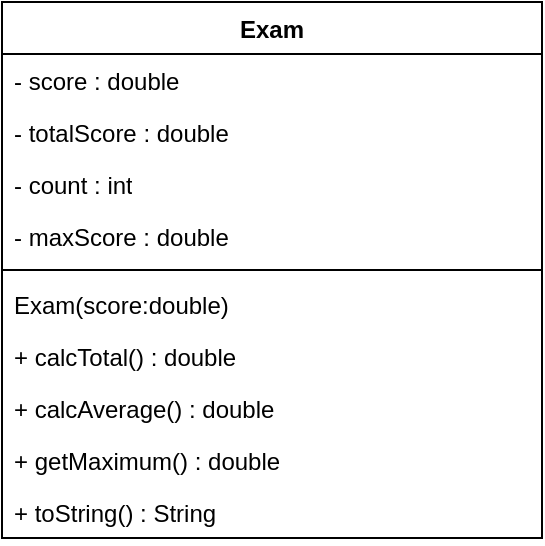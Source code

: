 <mxfile version="23.1.2" type="github">
  <diagram name="Page-1" id="X6f0lAONzFImJD_cy4-P">
    <mxGraphModel dx="678" dy="400" grid="1" gridSize="10" guides="1" tooltips="1" connect="1" arrows="1" fold="1" page="1" pageScale="1" pageWidth="2339" pageHeight="3300" math="0" shadow="0">
      <root>
        <mxCell id="0" />
        <mxCell id="1" parent="0" />
        <mxCell id="SxtS5o3mkZ-5G8qNDR3Y-7" value="Exam" style="swimlane;fontStyle=1;align=center;verticalAlign=top;childLayout=stackLayout;horizontal=1;startSize=26;horizontalStack=0;resizeParent=1;resizeParentMax=0;resizeLast=0;collapsible=1;marginBottom=0;whiteSpace=wrap;html=1;" parent="1" vertex="1">
          <mxGeometry x="40" y="200" width="270" height="268" as="geometry" />
        </mxCell>
        <mxCell id="SxtS5o3mkZ-5G8qNDR3Y-8" value="- score : double" style="text;strokeColor=none;fillColor=none;align=left;verticalAlign=top;spacingLeft=4;spacingRight=4;overflow=hidden;rotatable=0;points=[[0,0.5],[1,0.5]];portConstraint=eastwest;whiteSpace=wrap;html=1;" parent="SxtS5o3mkZ-5G8qNDR3Y-7" vertex="1">
          <mxGeometry y="26" width="270" height="26" as="geometry" />
        </mxCell>
        <mxCell id="SxtS5o3mkZ-5G8qNDR3Y-16" value="- totalScore : double" style="text;strokeColor=none;fillColor=none;align=left;verticalAlign=top;spacingLeft=4;spacingRight=4;overflow=hidden;rotatable=0;points=[[0,0.5],[1,0.5]];portConstraint=eastwest;whiteSpace=wrap;html=1;" parent="SxtS5o3mkZ-5G8qNDR3Y-7" vertex="1">
          <mxGeometry y="52" width="270" height="26" as="geometry" />
        </mxCell>
        <mxCell id="SxtS5o3mkZ-5G8qNDR3Y-15" value="- count : int" style="text;strokeColor=none;fillColor=none;align=left;verticalAlign=top;spacingLeft=4;spacingRight=4;overflow=hidden;rotatable=0;points=[[0,0.5],[1,0.5]];portConstraint=eastwest;whiteSpace=wrap;html=1;" parent="SxtS5o3mkZ-5G8qNDR3Y-7" vertex="1">
          <mxGeometry y="78" width="270" height="26" as="geometry" />
        </mxCell>
        <mxCell id="SxtS5o3mkZ-5G8qNDR3Y-14" value="- maxScore : double" style="text;strokeColor=none;fillColor=none;align=left;verticalAlign=top;spacingLeft=4;spacingRight=4;overflow=hidden;rotatable=0;points=[[0,0.5],[1,0.5]];portConstraint=eastwest;whiteSpace=wrap;html=1;" parent="SxtS5o3mkZ-5G8qNDR3Y-7" vertex="1">
          <mxGeometry y="104" width="270" height="26" as="geometry" />
        </mxCell>
        <mxCell id="SxtS5o3mkZ-5G8qNDR3Y-9" value="" style="line;strokeWidth=1;fillColor=none;align=left;verticalAlign=middle;spacingTop=-1;spacingLeft=3;spacingRight=3;rotatable=0;labelPosition=right;points=[];portConstraint=eastwest;strokeColor=inherit;" parent="SxtS5o3mkZ-5G8qNDR3Y-7" vertex="1">
          <mxGeometry y="130" width="270" height="8" as="geometry" />
        </mxCell>
        <mxCell id="SxtS5o3mkZ-5G8qNDR3Y-10" value="Exam(score:double)" style="text;strokeColor=none;fillColor=none;align=left;verticalAlign=top;spacingLeft=4;spacingRight=4;overflow=hidden;rotatable=0;points=[[0,0.5],[1,0.5]];portConstraint=eastwest;whiteSpace=wrap;html=1;" parent="SxtS5o3mkZ-5G8qNDR3Y-7" vertex="1">
          <mxGeometry y="138" width="270" height="26" as="geometry" />
        </mxCell>
        <mxCell id="SxtS5o3mkZ-5G8qNDR3Y-13" value="+ calcTotal() : double" style="text;strokeColor=none;fillColor=none;align=left;verticalAlign=top;spacingLeft=4;spacingRight=4;overflow=hidden;rotatable=0;points=[[0,0.5],[1,0.5]];portConstraint=eastwest;whiteSpace=wrap;html=1;" parent="SxtS5o3mkZ-5G8qNDR3Y-7" vertex="1">
          <mxGeometry y="164" width="270" height="26" as="geometry" />
        </mxCell>
        <mxCell id="SxtS5o3mkZ-5G8qNDR3Y-12" value="+ calcAverage() : double" style="text;strokeColor=none;fillColor=none;align=left;verticalAlign=top;spacingLeft=4;spacingRight=4;overflow=hidden;rotatable=0;points=[[0,0.5],[1,0.5]];portConstraint=eastwest;whiteSpace=wrap;html=1;" parent="SxtS5o3mkZ-5G8qNDR3Y-7" vertex="1">
          <mxGeometry y="190" width="270" height="26" as="geometry" />
        </mxCell>
        <mxCell id="SxtS5o3mkZ-5G8qNDR3Y-11" value="+ getMaximum() : double" style="text;strokeColor=none;fillColor=none;align=left;verticalAlign=top;spacingLeft=4;spacingRight=4;overflow=hidden;rotatable=0;points=[[0,0.5],[1,0.5]];portConstraint=eastwest;whiteSpace=wrap;html=1;" parent="SxtS5o3mkZ-5G8qNDR3Y-7" vertex="1">
          <mxGeometry y="216" width="270" height="26" as="geometry" />
        </mxCell>
        <mxCell id="SxtS5o3mkZ-5G8qNDR3Y-17" value="+ toString() : String" style="text;strokeColor=none;fillColor=none;align=left;verticalAlign=top;spacingLeft=4;spacingRight=4;overflow=hidden;rotatable=0;points=[[0,0.5],[1,0.5]];portConstraint=eastwest;whiteSpace=wrap;html=1;" parent="SxtS5o3mkZ-5G8qNDR3Y-7" vertex="1">
          <mxGeometry y="242" width="270" height="26" as="geometry" />
        </mxCell>
      </root>
    </mxGraphModel>
  </diagram>
</mxfile>
